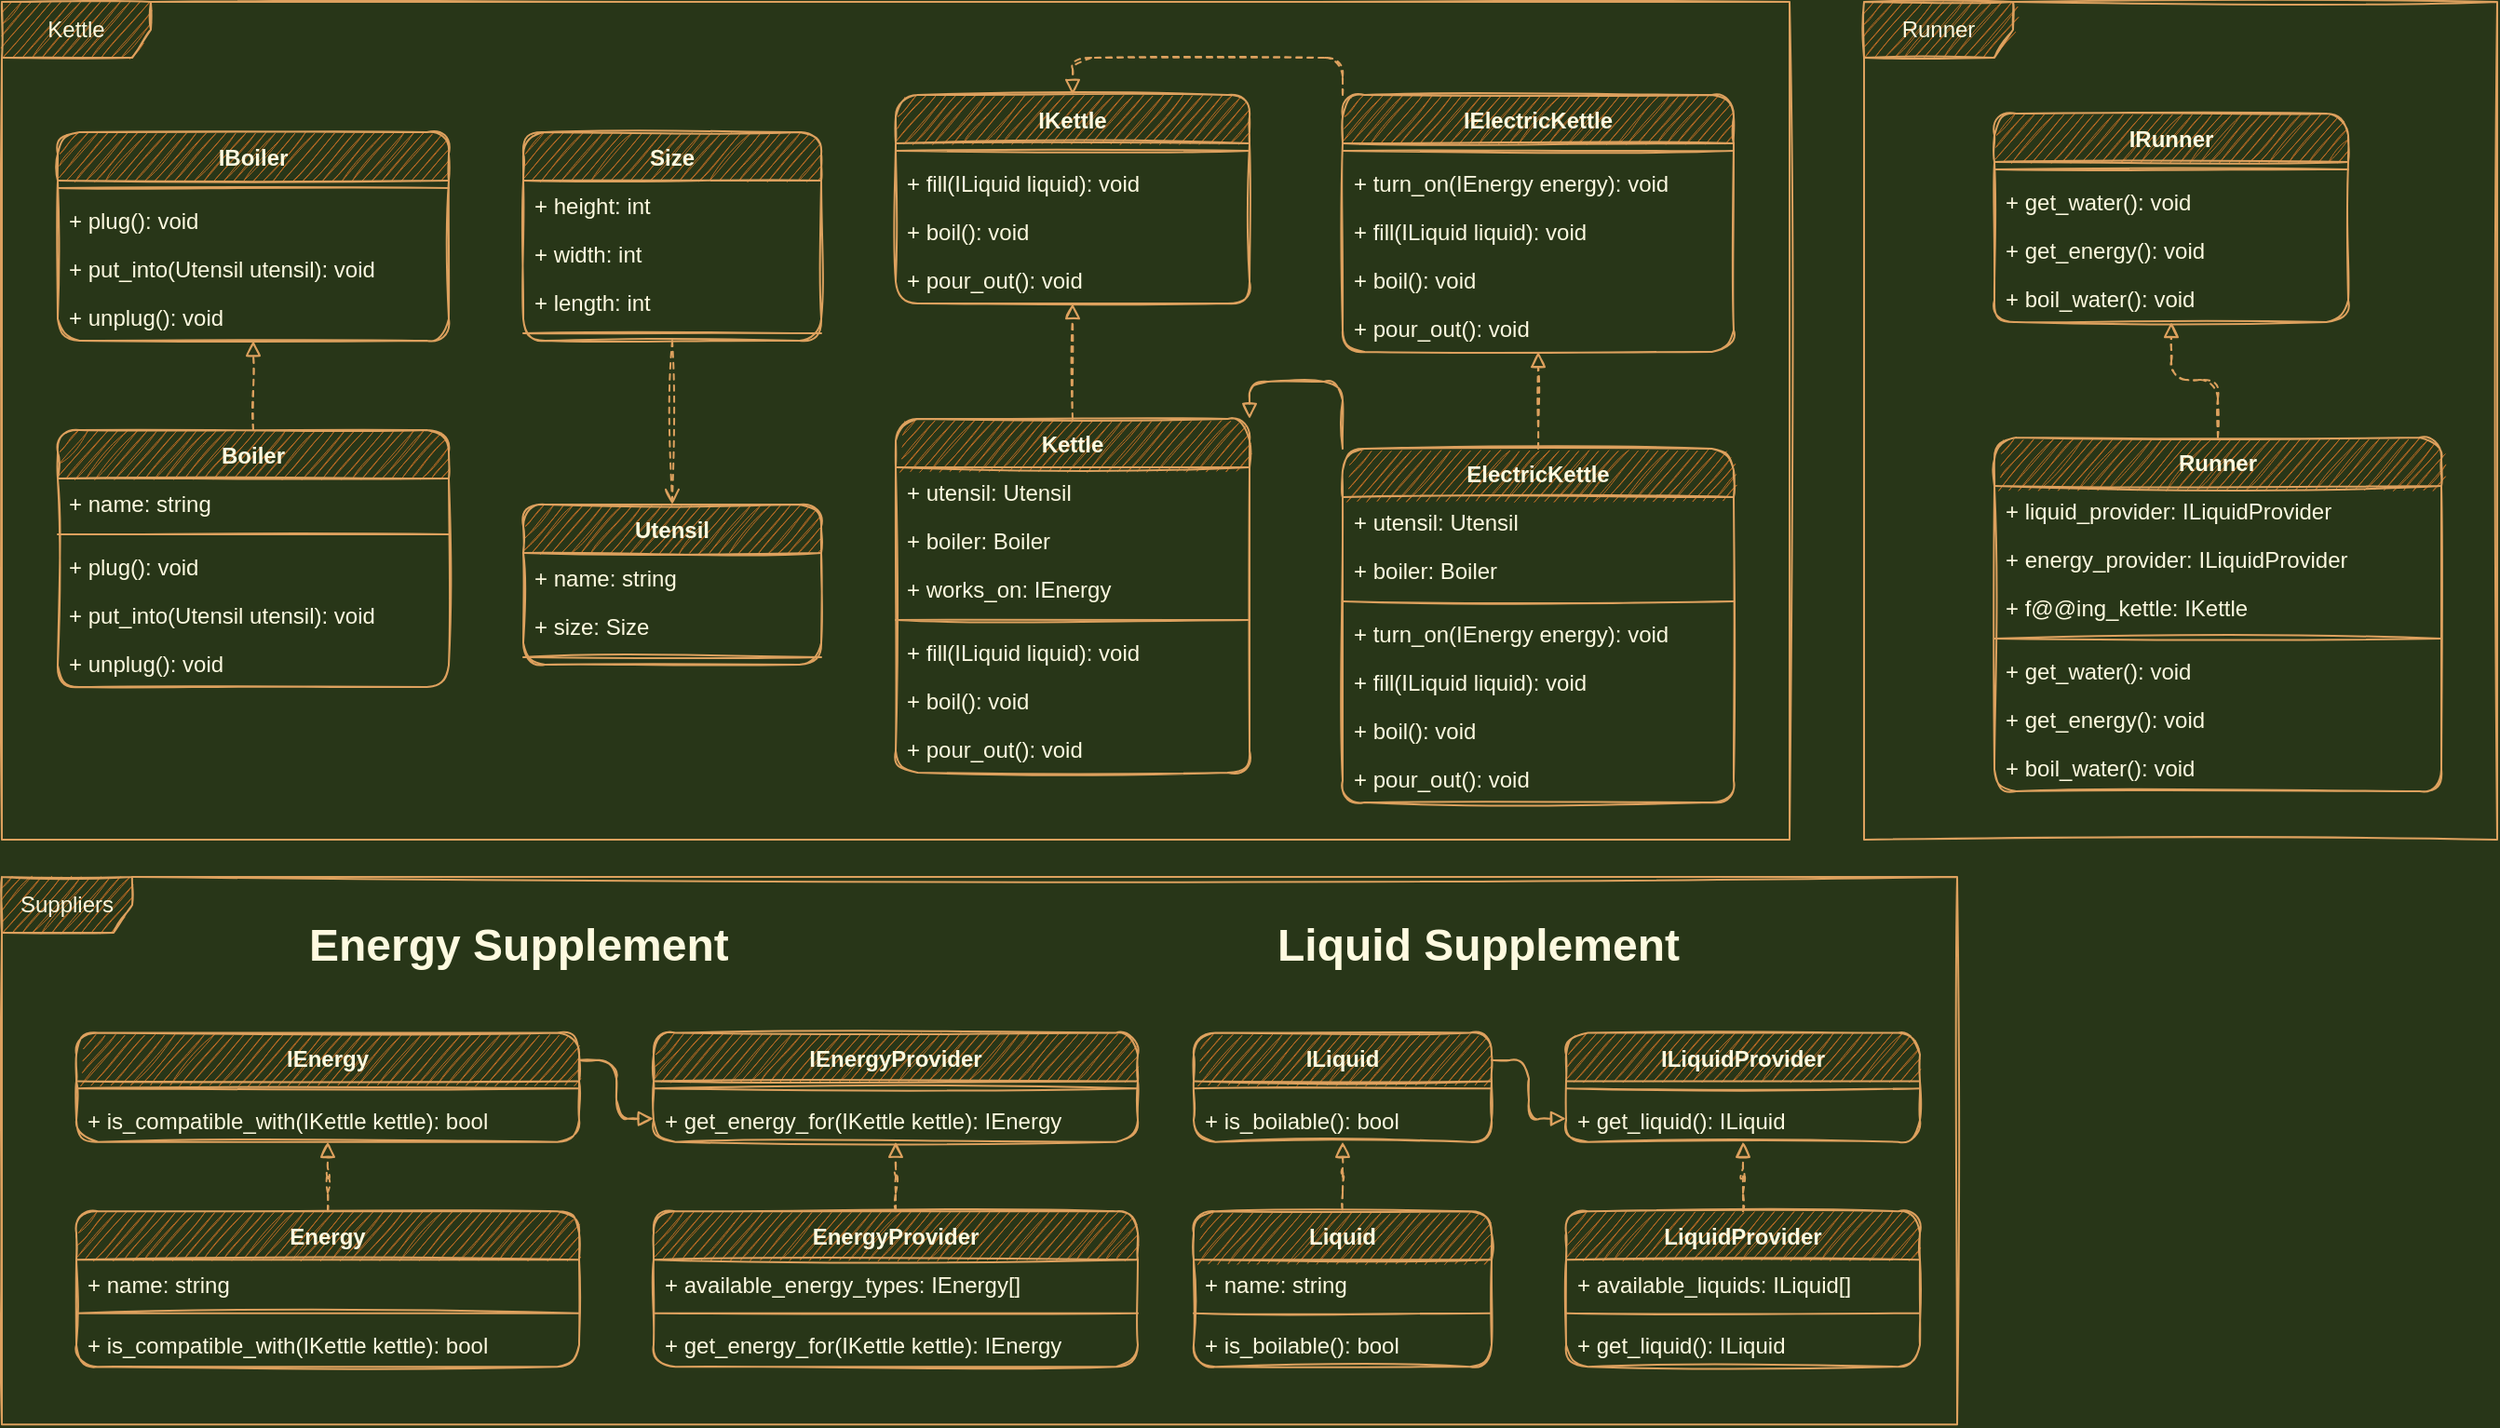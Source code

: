 <mxfile version="13.7.7" type="github">
  <diagram id="9NpFJGLWH6ZSChsD0-8V" name="Page-1">
    <mxGraphModel dx="1102" dy="609" grid="1" gridSize="10" guides="1" tooltips="1" connect="1" arrows="1" fold="1" page="0" pageScale="1" pageWidth="850" pageHeight="1100" background="#283618" math="0" shadow="0">
      <root>
        <mxCell id="0" />
        <mxCell id="1" parent="0" />
        <mxCell id="uak6YHH6Baw2Oy7Iajnl-18" value="Runner" style="shape=umlFrame;whiteSpace=wrap;html=1;strokeColor=#DDA15E;fillColor=#BC6C25;fontColor=#FEFAE0;width=80;height=30;sketch=1;rounded=1;" parent="1" vertex="1">
          <mxGeometry x="1350" y="200" width="340" height="450" as="geometry" />
        </mxCell>
        <mxCell id="uak6YHH6Baw2Oy7Iajnl-51" value="Runner" style="swimlane;fontStyle=1;align=center;verticalAlign=top;childLayout=stackLayout;horizontal=1;startSize=26;horizontalStack=0;resizeParent=1;resizeParentMax=0;resizeLast=0;collapsible=1;marginBottom=0;fillColor=#BC6C25;strokeColor=#DDA15E;fontColor=#FEFAE0;sketch=1;rounded=1;" parent="1" vertex="1">
          <mxGeometry x="1420" y="434" width="240" height="190" as="geometry" />
        </mxCell>
        <mxCell id="uak6YHH6Baw2Oy7Iajnl-52" value="+ liquid_provider: ILiquidProvider" style="text;strokeColor=none;fillColor=none;align=left;verticalAlign=top;spacingLeft=4;spacingRight=4;overflow=hidden;rotatable=0;points=[[0,0.5],[1,0.5]];portConstraint=eastwest;fontColor=#FEFAE0;sketch=1;rounded=1;" parent="uak6YHH6Baw2Oy7Iajnl-51" vertex="1">
          <mxGeometry y="26" width="240" height="26" as="geometry" />
        </mxCell>
        <mxCell id="uak6YHH6Baw2Oy7Iajnl-55" value="+ energy_provider: ILiquidProvider" style="text;strokeColor=none;fillColor=none;align=left;verticalAlign=top;spacingLeft=4;spacingRight=4;overflow=hidden;rotatable=0;points=[[0,0.5],[1,0.5]];portConstraint=eastwest;fontColor=#FEFAE0;sketch=1;rounded=1;" parent="uak6YHH6Baw2Oy7Iajnl-51" vertex="1">
          <mxGeometry y="52" width="240" height="26" as="geometry" />
        </mxCell>
        <mxCell id="uak6YHH6Baw2Oy7Iajnl-60" value="+ f@@ing_kettle: IKettle" style="text;strokeColor=none;fillColor=none;align=left;verticalAlign=top;spacingLeft=4;spacingRight=4;overflow=hidden;rotatable=0;points=[[0,0.5],[1,0.5]];portConstraint=eastwest;fontColor=#FEFAE0;sketch=1;rounded=1;" parent="uak6YHH6Baw2Oy7Iajnl-51" vertex="1">
          <mxGeometry y="78" width="240" height="26" as="geometry" />
        </mxCell>
        <mxCell id="uak6YHH6Baw2Oy7Iajnl-53" value="" style="line;strokeWidth=1;fillColor=none;align=left;verticalAlign=middle;spacingTop=-1;spacingLeft=3;spacingRight=3;rotatable=0;labelPosition=right;points=[];portConstraint=eastwest;strokeColor=#DDA15E;fontColor=#FEFAE0;labelBackgroundColor=#283618;sketch=1;rounded=1;" parent="uak6YHH6Baw2Oy7Iajnl-51" vertex="1">
          <mxGeometry y="104" width="240" height="8" as="geometry" />
        </mxCell>
        <mxCell id="uak6YHH6Baw2Oy7Iajnl-57" value="+ get_water(): void" style="text;strokeColor=none;fillColor=none;align=left;verticalAlign=top;spacingLeft=4;spacingRight=4;overflow=hidden;rotatable=0;points=[[0,0.5],[1,0.5]];portConstraint=eastwest;fontColor=#FEFAE0;sketch=1;rounded=1;" parent="uak6YHH6Baw2Oy7Iajnl-51" vertex="1">
          <mxGeometry y="112" width="240" height="26" as="geometry" />
        </mxCell>
        <mxCell id="uak6YHH6Baw2Oy7Iajnl-58" value="+ get_energy(): void" style="text;strokeColor=none;fillColor=none;align=left;verticalAlign=top;spacingLeft=4;spacingRight=4;overflow=hidden;rotatable=0;points=[[0,0.5],[1,0.5]];portConstraint=eastwest;fontColor=#FEFAE0;sketch=1;rounded=1;" parent="uak6YHH6Baw2Oy7Iajnl-51" vertex="1">
          <mxGeometry y="138" width="240" height="26" as="geometry" />
        </mxCell>
        <mxCell id="uak6YHH6Baw2Oy7Iajnl-59" value="+ boil_water(): void" style="text;strokeColor=none;fillColor=none;align=left;verticalAlign=top;spacingLeft=4;spacingRight=4;overflow=hidden;rotatable=0;points=[[0,0.5],[1,0.5]];portConstraint=eastwest;fontColor=#FEFAE0;sketch=1;rounded=1;" parent="uak6YHH6Baw2Oy7Iajnl-51" vertex="1">
          <mxGeometry y="164" width="240" height="26" as="geometry" />
        </mxCell>
        <mxCell id="uak6YHH6Baw2Oy7Iajnl-44" value="IRunner" style="swimlane;fontStyle=1;align=center;verticalAlign=top;childLayout=stackLayout;horizontal=1;startSize=26;horizontalStack=0;resizeParent=1;resizeParentMax=0;resizeLast=0;collapsible=1;marginBottom=0;fillColor=#BC6C25;strokeColor=#DDA15E;fontColor=#FEFAE0;sketch=1;rounded=1;" parent="1" vertex="1">
          <mxGeometry x="1420" y="260" width="190" height="112" as="geometry" />
        </mxCell>
        <mxCell id="uak6YHH6Baw2Oy7Iajnl-46" value="" style="line;strokeWidth=1;fillColor=none;align=left;verticalAlign=middle;spacingTop=-1;spacingLeft=3;spacingRight=3;rotatable=0;labelPosition=right;points=[];portConstraint=eastwest;strokeColor=#DDA15E;fontColor=#FEFAE0;labelBackgroundColor=#283618;sketch=1;rounded=1;" parent="uak6YHH6Baw2Oy7Iajnl-44" vertex="1">
          <mxGeometry y="26" width="190" height="8" as="geometry" />
        </mxCell>
        <mxCell id="uak6YHH6Baw2Oy7Iajnl-48" value="+ get_water(): void" style="text;strokeColor=none;fillColor=none;align=left;verticalAlign=top;spacingLeft=4;spacingRight=4;overflow=hidden;rotatable=0;points=[[0,0.5],[1,0.5]];portConstraint=eastwest;fontColor=#FEFAE0;sketch=1;rounded=1;" parent="uak6YHH6Baw2Oy7Iajnl-44" vertex="1">
          <mxGeometry y="34" width="190" height="26" as="geometry" />
        </mxCell>
        <mxCell id="uak6YHH6Baw2Oy7Iajnl-49" value="+ get_energy(): void" style="text;strokeColor=none;fillColor=none;align=left;verticalAlign=top;spacingLeft=4;spacingRight=4;overflow=hidden;rotatable=0;points=[[0,0.5],[1,0.5]];portConstraint=eastwest;fontColor=#FEFAE0;sketch=1;rounded=1;" parent="uak6YHH6Baw2Oy7Iajnl-44" vertex="1">
          <mxGeometry y="60" width="190" height="26" as="geometry" />
        </mxCell>
        <mxCell id="uak6YHH6Baw2Oy7Iajnl-50" value="+ boil_water(): void" style="text;strokeColor=none;fillColor=none;align=left;verticalAlign=top;spacingLeft=4;spacingRight=4;overflow=hidden;rotatable=0;points=[[0,0.5],[1,0.5]];portConstraint=eastwest;fontColor=#FEFAE0;sketch=1;rounded=1;" parent="uak6YHH6Baw2Oy7Iajnl-44" vertex="1">
          <mxGeometry y="86" width="190" height="26" as="geometry" />
        </mxCell>
        <mxCell id="uak6YHH6Baw2Oy7Iajnl-56" style="edgeStyle=orthogonalEdgeStyle;orthogonalLoop=1;jettySize=auto;html=1;entryX=0.5;entryY=1;entryDx=0;entryDy=0;strokeColor=#DDA15E;fillColor=#BC6C25;fontColor=#FEFAE0;dashed=1;endArrow=block;endFill=0;labelBackgroundColor=#283618;sketch=1;" parent="1" source="uak6YHH6Baw2Oy7Iajnl-51" target="uak6YHH6Baw2Oy7Iajnl-44" edge="1">
          <mxGeometry relative="1" as="geometry" />
        </mxCell>
        <mxCell id="uak6YHH6Baw2Oy7Iajnl-14" value="Kettle" style="shape=umlFrame;whiteSpace=wrap;html=1;strokeColor=#DDA15E;fillColor=#BC6C25;fontColor=#FEFAE0;width=80;height=30;sketch=1;rounded=1;" parent="1" vertex="1">
          <mxGeometry x="350" y="200" width="960" height="450" as="geometry" />
        </mxCell>
        <mxCell id="nO9a0tfCNYz1xlJ2xIru-18" value="Size" style="swimlane;fontStyle=1;align=center;verticalAlign=top;childLayout=stackLayout;horizontal=1;startSize=26;horizontalStack=0;resizeParent=1;resizeParentMax=0;resizeLast=0;collapsible=1;marginBottom=0;fillColor=#BC6C25;strokeColor=#DDA15E;fontColor=#FEFAE0;sketch=1;rounded=1;" parent="1" vertex="1">
          <mxGeometry x="630" y="270" width="160" height="112" as="geometry" />
        </mxCell>
        <mxCell id="nO9a0tfCNYz1xlJ2xIru-22" value="+ height: int" style="text;strokeColor=none;fillColor=none;align=left;verticalAlign=top;spacingLeft=4;spacingRight=4;overflow=hidden;rotatable=0;points=[[0,0.5],[1,0.5]];portConstraint=eastwest;fontColor=#FEFAE0;sketch=1;rounded=1;" parent="nO9a0tfCNYz1xlJ2xIru-18" vertex="1">
          <mxGeometry y="26" width="160" height="26" as="geometry" />
        </mxCell>
        <mxCell id="nO9a0tfCNYz1xlJ2xIru-23" value="+ width: int" style="text;strokeColor=none;fillColor=none;align=left;verticalAlign=top;spacingLeft=4;spacingRight=4;overflow=hidden;rotatable=0;points=[[0,0.5],[1,0.5]];portConstraint=eastwest;fontColor=#FEFAE0;sketch=1;rounded=1;" parent="nO9a0tfCNYz1xlJ2xIru-18" vertex="1">
          <mxGeometry y="52" width="160" height="26" as="geometry" />
        </mxCell>
        <mxCell id="nO9a0tfCNYz1xlJ2xIru-19" value="+ length: int" style="text;strokeColor=none;fillColor=none;align=left;verticalAlign=top;spacingLeft=4;spacingRight=4;overflow=hidden;rotatable=0;points=[[0,0.5],[1,0.5]];portConstraint=eastwest;fontColor=#FEFAE0;sketch=1;rounded=1;" parent="nO9a0tfCNYz1xlJ2xIru-18" vertex="1">
          <mxGeometry y="78" width="160" height="26" as="geometry" />
        </mxCell>
        <mxCell id="nO9a0tfCNYz1xlJ2xIru-20" value="" style="line;strokeWidth=1;fillColor=none;align=left;verticalAlign=middle;spacingTop=-1;spacingLeft=3;spacingRight=3;rotatable=0;labelPosition=right;points=[];portConstraint=eastwest;strokeColor=#DDA15E;fontColor=#FEFAE0;labelBackgroundColor=#283618;sketch=1;rounded=1;" parent="nO9a0tfCNYz1xlJ2xIru-18" vertex="1">
          <mxGeometry y="104" width="160" height="8" as="geometry" />
        </mxCell>
        <mxCell id="nO9a0tfCNYz1xlJ2xIru-1" value="IBoiler" style="swimlane;fontStyle=1;align=center;verticalAlign=top;childLayout=stackLayout;horizontal=1;startSize=26;horizontalStack=0;resizeParent=1;resizeParentMax=0;resizeLast=0;collapsible=1;marginBottom=0;fillColor=#BC6C25;strokeColor=#DDA15E;fontColor=#FEFAE0;sketch=1;rounded=1;" parent="1" vertex="1">
          <mxGeometry x="380" y="270" width="210.0" height="112" as="geometry" />
        </mxCell>
        <mxCell id="nO9a0tfCNYz1xlJ2xIru-3" value="" style="line;strokeWidth=1;fillColor=none;align=left;verticalAlign=middle;spacingTop=-1;spacingLeft=3;spacingRight=3;rotatable=0;labelPosition=right;points=[];portConstraint=eastwest;strokeColor=#DDA15E;fontColor=#FEFAE0;labelBackgroundColor=#283618;sketch=1;rounded=1;" parent="nO9a0tfCNYz1xlJ2xIru-1" vertex="1">
          <mxGeometry y="26" width="210.0" height="8" as="geometry" />
        </mxCell>
        <mxCell id="nO9a0tfCNYz1xlJ2xIru-44" value="+ plug(): void" style="text;strokeColor=none;fillColor=none;align=left;verticalAlign=top;spacingLeft=4;spacingRight=4;overflow=hidden;rotatable=0;points=[[0,0.5],[1,0.5]];portConstraint=eastwest;fontColor=#FEFAE0;sketch=1;rounded=1;" parent="nO9a0tfCNYz1xlJ2xIru-1" vertex="1">
          <mxGeometry y="34" width="210.0" height="26" as="geometry" />
        </mxCell>
        <mxCell id="nO9a0tfCNYz1xlJ2xIru-27" value="+ put_into(Utensil utensil): void" style="text;strokeColor=none;fillColor=none;align=left;verticalAlign=top;spacingLeft=4;spacingRight=4;overflow=hidden;rotatable=0;points=[[0,0.5],[1,0.5]];portConstraint=eastwest;fontColor=#FEFAE0;sketch=1;rounded=1;" parent="nO9a0tfCNYz1xlJ2xIru-1" vertex="1">
          <mxGeometry y="60" width="210.0" height="26" as="geometry" />
        </mxCell>
        <mxCell id="nO9a0tfCNYz1xlJ2xIru-4" value="+ unplug(): void" style="text;strokeColor=none;fillColor=none;align=left;verticalAlign=top;spacingLeft=4;spacingRight=4;overflow=hidden;rotatable=0;points=[[0,0.5],[1,0.5]];portConstraint=eastwest;fontColor=#FEFAE0;sketch=1;rounded=1;" parent="nO9a0tfCNYz1xlJ2xIru-1" vertex="1">
          <mxGeometry y="86" width="210.0" height="26" as="geometry" />
        </mxCell>
        <mxCell id="nO9a0tfCNYz1xlJ2xIru-6" value="Boiler" style="swimlane;fontStyle=1;align=center;verticalAlign=top;childLayout=stackLayout;horizontal=1;startSize=26;horizontalStack=0;resizeParent=1;resizeParentMax=0;resizeLast=0;collapsible=1;marginBottom=0;fillColor=#BC6C25;strokeColor=#DDA15E;fontColor=#FEFAE0;sketch=1;rounded=1;" parent="1" vertex="1">
          <mxGeometry x="380" y="430" width="210.0" height="138" as="geometry" />
        </mxCell>
        <mxCell id="nO9a0tfCNYz1xlJ2xIru-11" value="+ name: string" style="text;strokeColor=none;fillColor=none;align=left;verticalAlign=top;spacingLeft=4;spacingRight=4;overflow=hidden;rotatable=0;points=[[0,0.5],[1,0.5]];portConstraint=eastwest;fontColor=#FEFAE0;sketch=1;rounded=1;" parent="nO9a0tfCNYz1xlJ2xIru-6" vertex="1">
          <mxGeometry y="26" width="210.0" height="26" as="geometry" />
        </mxCell>
        <mxCell id="nO9a0tfCNYz1xlJ2xIru-8" value="" style="line;strokeWidth=1;fillColor=none;align=left;verticalAlign=middle;spacingTop=-1;spacingLeft=3;spacingRight=3;rotatable=0;labelPosition=right;points=[];portConstraint=eastwest;strokeColor=#DDA15E;fontColor=#FEFAE0;labelBackgroundColor=#283618;sketch=1;rounded=1;" parent="nO9a0tfCNYz1xlJ2xIru-6" vertex="1">
          <mxGeometry y="52" width="210.0" height="8" as="geometry" />
        </mxCell>
        <mxCell id="nO9a0tfCNYz1xlJ2xIru-31" value="+ plug(): void" style="text;strokeColor=none;fillColor=none;align=left;verticalAlign=top;spacingLeft=4;spacingRight=4;overflow=hidden;rotatable=0;points=[[0,0.5],[1,0.5]];portConstraint=eastwest;fontColor=#FEFAE0;sketch=1;rounded=1;" parent="nO9a0tfCNYz1xlJ2xIru-6" vertex="1">
          <mxGeometry y="60" width="210.0" height="26" as="geometry" />
        </mxCell>
        <mxCell id="nO9a0tfCNYz1xlJ2xIru-45" value="+ put_into(Utensil utensil): void" style="text;strokeColor=none;fillColor=none;align=left;verticalAlign=top;spacingLeft=4;spacingRight=4;overflow=hidden;rotatable=0;points=[[0,0.5],[1,0.5]];portConstraint=eastwest;fontColor=#FEFAE0;sketch=1;rounded=1;" parent="nO9a0tfCNYz1xlJ2xIru-6" vertex="1">
          <mxGeometry y="86" width="210.0" height="26" as="geometry" />
        </mxCell>
        <mxCell id="nO9a0tfCNYz1xlJ2xIru-30" value="+ unplug(): void" style="text;strokeColor=none;fillColor=none;align=left;verticalAlign=top;spacingLeft=4;spacingRight=4;overflow=hidden;rotatable=0;points=[[0,0.5],[1,0.5]];portConstraint=eastwest;fontColor=#FEFAE0;sketch=1;rounded=1;" parent="nO9a0tfCNYz1xlJ2xIru-6" vertex="1">
          <mxGeometry y="112" width="210.0" height="26" as="geometry" />
        </mxCell>
        <mxCell id="nO9a0tfCNYz1xlJ2xIru-10" style="edgeStyle=orthogonalEdgeStyle;orthogonalLoop=1;jettySize=auto;html=1;entryX=0.5;entryY=1;entryDx=0;entryDy=0;entryPerimeter=0;dashed=1;endArrow=block;endFill=0;strokeColor=#DDA15E;fontColor=#FEFAE0;labelBackgroundColor=#283618;sketch=1;" parent="1" source="nO9a0tfCNYz1xlJ2xIru-6" target="nO9a0tfCNYz1xlJ2xIru-4" edge="1">
          <mxGeometry relative="1" as="geometry" />
        </mxCell>
        <mxCell id="nO9a0tfCNYz1xlJ2xIru-33" value="IKettle" style="swimlane;fontStyle=1;align=center;verticalAlign=top;childLayout=stackLayout;horizontal=1;startSize=26;horizontalStack=0;resizeParent=1;resizeParentMax=0;resizeLast=0;collapsible=1;marginBottom=0;fillColor=#BC6C25;strokeColor=#DDA15E;fontColor=#FEFAE0;sketch=1;rounded=1;" parent="1" vertex="1">
          <mxGeometry x="830" y="250" width="190" height="112" as="geometry" />
        </mxCell>
        <mxCell id="nO9a0tfCNYz1xlJ2xIru-35" value="" style="line;strokeWidth=1;fillColor=none;align=left;verticalAlign=middle;spacingTop=-1;spacingLeft=3;spacingRight=3;rotatable=0;labelPosition=right;points=[];portConstraint=eastwest;strokeColor=#DDA15E;fontColor=#FEFAE0;labelBackgroundColor=#283618;sketch=1;rounded=1;" parent="nO9a0tfCNYz1xlJ2xIru-33" vertex="1">
          <mxGeometry y="26" width="190" height="8" as="geometry" />
        </mxCell>
        <mxCell id="nO9a0tfCNYz1xlJ2xIru-37" value="+ fill(ILiquid liquid): void" style="text;strokeColor=none;fillColor=none;align=left;verticalAlign=top;spacingLeft=4;spacingRight=4;overflow=hidden;rotatable=0;points=[[0,0.5],[1,0.5]];portConstraint=eastwest;fontColor=#FEFAE0;sketch=1;rounded=1;" parent="nO9a0tfCNYz1xlJ2xIru-33" vertex="1">
          <mxGeometry y="34" width="190" height="26" as="geometry" />
        </mxCell>
        <mxCell id="nO9a0tfCNYz1xlJ2xIru-36" value="+ boil(): void" style="text;strokeColor=none;fillColor=none;align=left;verticalAlign=top;spacingLeft=4;spacingRight=4;overflow=hidden;rotatable=0;points=[[0,0.5],[1,0.5]];portConstraint=eastwest;fontColor=#FEFAE0;sketch=1;rounded=1;" parent="nO9a0tfCNYz1xlJ2xIru-33" vertex="1">
          <mxGeometry y="60" width="190" height="26" as="geometry" />
        </mxCell>
        <mxCell id="nO9a0tfCNYz1xlJ2xIru-59" value="+ pour_out(): void" style="text;strokeColor=none;fillColor=none;align=left;verticalAlign=top;spacingLeft=4;spacingRight=4;overflow=hidden;rotatable=0;points=[[0,0.5],[1,0.5]];portConstraint=eastwest;fontColor=#FEFAE0;sketch=1;rounded=1;" parent="nO9a0tfCNYz1xlJ2xIru-33" vertex="1">
          <mxGeometry y="86" width="190" height="26" as="geometry" />
        </mxCell>
        <mxCell id="nO9a0tfCNYz1xlJ2xIru-38" value="IElectricKettle" style="swimlane;fontStyle=1;align=center;verticalAlign=top;childLayout=stackLayout;horizontal=1;startSize=26;horizontalStack=0;resizeParent=1;resizeParentMax=0;resizeLast=0;collapsible=1;marginBottom=0;fillColor=#BC6C25;strokeColor=#DDA15E;fontColor=#FEFAE0;sketch=1;rounded=1;" parent="1" vertex="1">
          <mxGeometry x="1070" y="250" width="210" height="138" as="geometry" />
        </mxCell>
        <mxCell id="nO9a0tfCNYz1xlJ2xIru-39" value="" style="line;strokeWidth=1;fillColor=none;align=left;verticalAlign=middle;spacingTop=-1;spacingLeft=3;spacingRight=3;rotatable=0;labelPosition=right;points=[];portConstraint=eastwest;strokeColor=#DDA15E;fontColor=#FEFAE0;labelBackgroundColor=#283618;sketch=1;rounded=1;" parent="nO9a0tfCNYz1xlJ2xIru-38" vertex="1">
          <mxGeometry y="26" width="210" height="8" as="geometry" />
        </mxCell>
        <mxCell id="nO9a0tfCNYz1xlJ2xIru-40" value="+ turn_on(IEnergy energy): void" style="text;strokeColor=none;fillColor=none;align=left;verticalAlign=top;spacingLeft=4;spacingRight=4;overflow=hidden;rotatable=0;points=[[0,0.5],[1,0.5]];portConstraint=eastwest;fontColor=#FEFAE0;sketch=1;rounded=1;" parent="nO9a0tfCNYz1xlJ2xIru-38" vertex="1">
          <mxGeometry y="34" width="210" height="26" as="geometry" />
        </mxCell>
        <mxCell id="nO9a0tfCNYz1xlJ2xIru-43" value="+ fill(ILiquid liquid): void" style="text;strokeColor=none;fillColor=none;align=left;verticalAlign=top;spacingLeft=4;spacingRight=4;overflow=hidden;rotatable=0;points=[[0,0.5],[1,0.5]];portConstraint=eastwest;fontColor=#FEFAE0;sketch=1;rounded=1;" parent="nO9a0tfCNYz1xlJ2xIru-38" vertex="1">
          <mxGeometry y="60" width="210" height="26" as="geometry" />
        </mxCell>
        <mxCell id="nO9a0tfCNYz1xlJ2xIru-41" value="+ boil(): void" style="text;strokeColor=none;fillColor=none;align=left;verticalAlign=top;spacingLeft=4;spacingRight=4;overflow=hidden;rotatable=0;points=[[0,0.5],[1,0.5]];portConstraint=eastwest;fontColor=#FEFAE0;sketch=1;rounded=1;" parent="nO9a0tfCNYz1xlJ2xIru-38" vertex="1">
          <mxGeometry y="86" width="210" height="26" as="geometry" />
        </mxCell>
        <mxCell id="nO9a0tfCNYz1xlJ2xIru-42" value="+ pour_out(): void" style="text;strokeColor=none;fillColor=none;align=left;verticalAlign=top;spacingLeft=4;spacingRight=4;overflow=hidden;rotatable=0;points=[[0,0.5],[1,0.5]];portConstraint=eastwest;fontColor=#FEFAE0;sketch=1;rounded=1;" parent="nO9a0tfCNYz1xlJ2xIru-38" vertex="1">
          <mxGeometry y="112" width="210" height="26" as="geometry" />
        </mxCell>
        <mxCell id="nO9a0tfCNYz1xlJ2xIru-78" style="edgeStyle=orthogonalEdgeStyle;orthogonalLoop=1;jettySize=auto;html=1;exitX=0;exitY=0;exitDx=0;exitDy=0;entryX=0.5;entryY=0;entryDx=0;entryDy=0;strokeColor=#DDA15E;fillColor=#BC6C25;fontColor=#FEFAE0;endArrow=block;endFill=0;dashed=1;labelBackgroundColor=#283618;sketch=1;" parent="1" source="nO9a0tfCNYz1xlJ2xIru-38" target="nO9a0tfCNYz1xlJ2xIru-33" edge="1">
          <mxGeometry relative="1" as="geometry" />
        </mxCell>
        <mxCell id="nO9a0tfCNYz1xlJ2xIru-63" value="ElectricKettle" style="swimlane;fontStyle=1;align=center;verticalAlign=top;childLayout=stackLayout;horizontal=1;startSize=26;horizontalStack=0;resizeParent=1;resizeParentMax=0;resizeLast=0;collapsible=1;marginBottom=0;fillColor=#BC6C25;strokeColor=#DDA15E;fontColor=#FEFAE0;sketch=1;rounded=1;" parent="1" vertex="1">
          <mxGeometry x="1070" y="440" width="210" height="190" as="geometry" />
        </mxCell>
        <mxCell id="nO9a0tfCNYz1xlJ2xIru-69" value="+ utensil: Utensil" style="text;strokeColor=none;fillColor=none;align=left;verticalAlign=top;spacingLeft=4;spacingRight=4;overflow=hidden;rotatable=0;points=[[0,0.5],[1,0.5]];portConstraint=eastwest;fontColor=#FEFAE0;sketch=1;rounded=1;" parent="nO9a0tfCNYz1xlJ2xIru-63" vertex="1">
          <mxGeometry y="26" width="210" height="26" as="geometry" />
        </mxCell>
        <mxCell id="nO9a0tfCNYz1xlJ2xIru-70" value="+ boiler: Boiler" style="text;strokeColor=none;fillColor=none;align=left;verticalAlign=top;spacingLeft=4;spacingRight=4;overflow=hidden;rotatable=0;points=[[0,0.5],[1,0.5]];portConstraint=eastwest;fontColor=#FEFAE0;sketch=1;rounded=1;" parent="nO9a0tfCNYz1xlJ2xIru-63" vertex="1">
          <mxGeometry y="52" width="210" height="26" as="geometry" />
        </mxCell>
        <mxCell id="nO9a0tfCNYz1xlJ2xIru-64" value="" style="line;strokeWidth=1;fillColor=none;align=left;verticalAlign=middle;spacingTop=-1;spacingLeft=3;spacingRight=3;rotatable=0;labelPosition=right;points=[];portConstraint=eastwest;strokeColor=#DDA15E;fontColor=#FEFAE0;labelBackgroundColor=#283618;sketch=1;rounded=1;" parent="nO9a0tfCNYz1xlJ2xIru-63" vertex="1">
          <mxGeometry y="78" width="210" height="8" as="geometry" />
        </mxCell>
        <mxCell id="nO9a0tfCNYz1xlJ2xIru-65" value="+ turn_on(IEnergy energy): void" style="text;strokeColor=none;fillColor=none;align=left;verticalAlign=top;spacingLeft=4;spacingRight=4;overflow=hidden;rotatable=0;points=[[0,0.5],[1,0.5]];portConstraint=eastwest;fontColor=#FEFAE0;sketch=1;rounded=1;" parent="nO9a0tfCNYz1xlJ2xIru-63" vertex="1">
          <mxGeometry y="86" width="210" height="26" as="geometry" />
        </mxCell>
        <mxCell id="nO9a0tfCNYz1xlJ2xIru-68" value="+ fill(ILiquid liquid): void" style="text;strokeColor=none;fillColor=none;align=left;verticalAlign=top;spacingLeft=4;spacingRight=4;overflow=hidden;rotatable=0;points=[[0,0.5],[1,0.5]];portConstraint=eastwest;fontColor=#FEFAE0;sketch=1;rounded=1;" parent="nO9a0tfCNYz1xlJ2xIru-63" vertex="1">
          <mxGeometry y="112" width="210" height="26" as="geometry" />
        </mxCell>
        <mxCell id="nO9a0tfCNYz1xlJ2xIru-66" value="+ boil(): void" style="text;strokeColor=none;fillColor=none;align=left;verticalAlign=top;spacingLeft=4;spacingRight=4;overflow=hidden;rotatable=0;points=[[0,0.5],[1,0.5]];portConstraint=eastwest;fontColor=#FEFAE0;sketch=1;rounded=1;" parent="nO9a0tfCNYz1xlJ2xIru-63" vertex="1">
          <mxGeometry y="138" width="210" height="26" as="geometry" />
        </mxCell>
        <mxCell id="nO9a0tfCNYz1xlJ2xIru-67" value="+ pour_out(): void" style="text;strokeColor=none;fillColor=none;align=left;verticalAlign=top;spacingLeft=4;spacingRight=4;overflow=hidden;rotatable=0;points=[[0,0.5],[1,0.5]];portConstraint=eastwest;fontColor=#FEFAE0;sketch=1;rounded=1;" parent="nO9a0tfCNYz1xlJ2xIru-63" vertex="1">
          <mxGeometry y="164" width="210" height="26" as="geometry" />
        </mxCell>
        <mxCell id="nO9a0tfCNYz1xlJ2xIru-79" style="edgeStyle=orthogonalEdgeStyle;orthogonalLoop=1;jettySize=auto;html=1;entryX=0.5;entryY=1;entryDx=0;entryDy=0;dashed=1;endArrow=block;endFill=0;strokeColor=#DDA15E;fillColor=#BC6C25;fontColor=#FEFAE0;labelBackgroundColor=#283618;sketch=1;" parent="1" source="nO9a0tfCNYz1xlJ2xIru-63" target="nO9a0tfCNYz1xlJ2xIru-38" edge="1">
          <mxGeometry relative="1" as="geometry" />
        </mxCell>
        <mxCell id="nO9a0tfCNYz1xlJ2xIru-50" value="Kettle" style="swimlane;fontStyle=1;align=center;verticalAlign=top;childLayout=stackLayout;horizontal=1;startSize=26;horizontalStack=0;resizeParent=1;resizeParentMax=0;resizeLast=0;collapsible=1;marginBottom=0;fillColor=#BC6C25;strokeColor=#DDA15E;fontColor=#FEFAE0;sketch=1;rounded=1;" parent="1" vertex="1">
          <mxGeometry x="830" y="424" width="190" height="190" as="geometry" />
        </mxCell>
        <mxCell id="nO9a0tfCNYz1xlJ2xIru-62" value="+ utensil: Utensil" style="text;strokeColor=none;fillColor=none;align=left;verticalAlign=top;spacingLeft=4;spacingRight=4;overflow=hidden;rotatable=0;points=[[0,0.5],[1,0.5]];portConstraint=eastwest;fontColor=#FEFAE0;sketch=1;rounded=1;" parent="nO9a0tfCNYz1xlJ2xIru-50" vertex="1">
          <mxGeometry y="26" width="190" height="26" as="geometry" />
        </mxCell>
        <mxCell id="nO9a0tfCNYz1xlJ2xIru-61" value="+ boiler: Boiler" style="text;strokeColor=none;fillColor=none;align=left;verticalAlign=top;spacingLeft=4;spacingRight=4;overflow=hidden;rotatable=0;points=[[0,0.5],[1,0.5]];portConstraint=eastwest;fontColor=#FEFAE0;sketch=1;rounded=1;" parent="nO9a0tfCNYz1xlJ2xIru-50" vertex="1">
          <mxGeometry y="52" width="190" height="26" as="geometry" />
        </mxCell>
        <mxCell id="nO9a0tfCNYz1xlJ2xIru-51" value="+ works_on: IEnergy" style="text;strokeColor=none;fillColor=none;align=left;verticalAlign=top;spacingLeft=4;spacingRight=4;overflow=hidden;rotatable=0;points=[[0,0.5],[1,0.5]];portConstraint=eastwest;fontColor=#FEFAE0;sketch=1;rounded=1;" parent="nO9a0tfCNYz1xlJ2xIru-50" vertex="1">
          <mxGeometry y="78" width="190" height="26" as="geometry" />
        </mxCell>
        <mxCell id="nO9a0tfCNYz1xlJ2xIru-52" value="" style="line;strokeWidth=1;fillColor=none;align=left;verticalAlign=middle;spacingTop=-1;spacingLeft=3;spacingRight=3;rotatable=0;labelPosition=right;points=[];portConstraint=eastwest;strokeColor=#DDA15E;fontColor=#FEFAE0;labelBackgroundColor=#283618;sketch=1;rounded=1;" parent="nO9a0tfCNYz1xlJ2xIru-50" vertex="1">
          <mxGeometry y="104" width="190" height="8" as="geometry" />
        </mxCell>
        <mxCell id="nO9a0tfCNYz1xlJ2xIru-54" value="+ fill(ILiquid liquid): void" style="text;strokeColor=none;fillColor=none;align=left;verticalAlign=top;spacingLeft=4;spacingRight=4;overflow=hidden;rotatable=0;points=[[0,0.5],[1,0.5]];portConstraint=eastwest;fontColor=#FEFAE0;sketch=1;rounded=1;" parent="nO9a0tfCNYz1xlJ2xIru-50" vertex="1">
          <mxGeometry y="112" width="190" height="26" as="geometry" />
        </mxCell>
        <mxCell id="nO9a0tfCNYz1xlJ2xIru-60" value="+ boil(): void" style="text;strokeColor=none;fillColor=none;align=left;verticalAlign=top;spacingLeft=4;spacingRight=4;overflow=hidden;rotatable=0;points=[[0,0.5],[1,0.5]];portConstraint=eastwest;fontColor=#FEFAE0;sketch=1;rounded=1;" parent="nO9a0tfCNYz1xlJ2xIru-50" vertex="1">
          <mxGeometry y="138" width="190" height="26" as="geometry" />
        </mxCell>
        <mxCell id="nO9a0tfCNYz1xlJ2xIru-55" value="+ pour_out(): void" style="text;strokeColor=none;fillColor=none;align=left;verticalAlign=top;spacingLeft=4;spacingRight=4;overflow=hidden;rotatable=0;points=[[0,0.5],[1,0.5]];portConstraint=eastwest;fontColor=#FEFAE0;sketch=1;rounded=1;" parent="nO9a0tfCNYz1xlJ2xIru-50" vertex="1">
          <mxGeometry y="164" width="190" height="26" as="geometry" />
        </mxCell>
        <mxCell id="nO9a0tfCNYz1xlJ2xIru-58" style="edgeStyle=orthogonalEdgeStyle;orthogonalLoop=1;jettySize=auto;html=1;entryX=0.5;entryY=1;entryDx=0;entryDy=0;endArrow=block;endFill=0;dashed=1;strokeColor=#DDA15E;fontColor=#FEFAE0;labelBackgroundColor=#283618;sketch=1;" parent="1" source="nO9a0tfCNYz1xlJ2xIru-50" target="nO9a0tfCNYz1xlJ2xIru-33" edge="1">
          <mxGeometry relative="1" as="geometry" />
        </mxCell>
        <mxCell id="nO9a0tfCNYz1xlJ2xIru-73" style="edgeStyle=orthogonalEdgeStyle;orthogonalLoop=1;jettySize=auto;html=1;exitX=0;exitY=0;exitDx=0;exitDy=0;entryX=1;entryY=0;entryDx=0;entryDy=0;endArrow=block;endFill=0;strokeColor=#DDA15E;fontColor=#FEFAE0;labelBackgroundColor=#283618;sketch=1;" parent="1" source="nO9a0tfCNYz1xlJ2xIru-63" target="nO9a0tfCNYz1xlJ2xIru-50" edge="1">
          <mxGeometry relative="1" as="geometry" />
        </mxCell>
        <mxCell id="nO9a0tfCNYz1xlJ2xIru-14" value="Utensil" style="swimlane;fontStyle=1;align=center;verticalAlign=top;childLayout=stackLayout;horizontal=1;startSize=26;horizontalStack=0;resizeParent=1;resizeParentMax=0;resizeLast=0;collapsible=1;marginBottom=0;fillColor=#BC6C25;strokeColor=#DDA15E;fontColor=#FEFAE0;sketch=1;rounded=1;" parent="1" vertex="1">
          <mxGeometry x="630" y="470" width="160" height="86" as="geometry" />
        </mxCell>
        <mxCell id="nO9a0tfCNYz1xlJ2xIru-15" value="+ name: string" style="text;strokeColor=none;fillColor=none;align=left;verticalAlign=top;spacingLeft=4;spacingRight=4;overflow=hidden;rotatable=0;points=[[0,0.5],[1,0.5]];portConstraint=eastwest;fontColor=#FEFAE0;sketch=1;rounded=1;" parent="nO9a0tfCNYz1xlJ2xIru-14" vertex="1">
          <mxGeometry y="26" width="160" height="26" as="geometry" />
        </mxCell>
        <mxCell id="nO9a0tfCNYz1xlJ2xIru-26" value="+ size: Size" style="text;strokeColor=none;fillColor=none;align=left;verticalAlign=top;spacingLeft=4;spacingRight=4;overflow=hidden;rotatable=0;points=[[0,0.5],[1,0.5]];portConstraint=eastwest;fontColor=#FEFAE0;sketch=1;rounded=1;" parent="nO9a0tfCNYz1xlJ2xIru-14" vertex="1">
          <mxGeometry y="52" width="160" height="26" as="geometry" />
        </mxCell>
        <mxCell id="nO9a0tfCNYz1xlJ2xIru-16" value="" style="line;strokeWidth=1;fillColor=none;align=left;verticalAlign=middle;spacingTop=-1;spacingLeft=3;spacingRight=3;rotatable=0;labelPosition=right;points=[];portConstraint=eastwest;strokeColor=#DDA15E;fontColor=#FEFAE0;labelBackgroundColor=#283618;sketch=1;rounded=1;" parent="nO9a0tfCNYz1xlJ2xIru-14" vertex="1">
          <mxGeometry y="78" width="160" height="8" as="geometry" />
        </mxCell>
        <mxCell id="uak6YHH6Baw2Oy7Iajnl-8" style="edgeStyle=orthogonalEdgeStyle;orthogonalLoop=1;jettySize=auto;html=1;exitX=0.5;exitY=1;exitDx=0;exitDy=0;entryX=0.5;entryY=0;entryDx=0;entryDy=0;strokeColor=#DDA15E;fillColor=#BC6C25;fontColor=#FEFAE0;dashed=1;endArrow=open;endFill=0;labelBackgroundColor=#283618;sketch=1;" parent="1" source="nO9a0tfCNYz1xlJ2xIru-18" target="nO9a0tfCNYz1xlJ2xIru-14" edge="1">
          <mxGeometry relative="1" as="geometry" />
        </mxCell>
        <mxCell id="uak6YHH6Baw2Oy7Iajnl-12" value="Suppliers" style="shape=umlFrame;whiteSpace=wrap;html=1;strokeColor=#DDA15E;fillColor=#BC6C25;fontColor=#FEFAE0;width=70;height=30;sketch=1;rounded=1;" parent="1" vertex="1">
          <mxGeometry x="350" y="670" width="1050" height="294.17" as="geometry" />
        </mxCell>
        <mxCell id="hHnyY89mBTedC-fLoXgH-87" value="&lt;h1&gt;Energy Supplement&lt;br&gt;&lt;/h1&gt;" style="text;html=1;strokeColor=none;fillColor=none;spacing=5;spacingTop=-20;whiteSpace=wrap;overflow=hidden;fontColor=#FEFAE0;sketch=1;rounded=1;" parent="1" vertex="1">
          <mxGeometry x="510" y="686.667" width="310" height="47.917" as="geometry" />
        </mxCell>
        <mxCell id="hHnyY89mBTedC-fLoXgH-68" value="&lt;h1&gt;Liquid Supplement&lt;br&gt;&lt;/h1&gt;" style="text;html=1;strokeColor=none;fillColor=none;spacing=5;spacingTop=-20;whiteSpace=wrap;overflow=hidden;fontColor=#FEFAE0;sketch=1;rounded=1;" parent="1" vertex="1">
          <mxGeometry x="1030" y="686.667" width="310" height="38.333" as="geometry" />
        </mxCell>
        <mxCell id="hHnyY89mBTedC-fLoXgH-69" value="IEnergy" style="swimlane;fontStyle=1;align=center;verticalAlign=top;childLayout=stackLayout;horizontal=1;startSize=26;horizontalStack=0;resizeParent=1;resizeParentMax=0;resizeLast=0;collapsible=1;marginBottom=0;fillColor=#BC6C25;strokeColor=#DDA15E;fontColor=#FEFAE0;sketch=1;rounded=1;" parent="1" vertex="1">
          <mxGeometry x="390" y="753.75" width="270" height="58.583" as="geometry" />
        </mxCell>
        <mxCell id="hHnyY89mBTedC-fLoXgH-70" value="" style="line;strokeWidth=1;fillColor=none;align=left;verticalAlign=middle;spacingTop=-1;spacingLeft=3;spacingRight=3;rotatable=0;labelPosition=right;points=[];portConstraint=eastwest;strokeColor=#DDA15E;fontColor=#FEFAE0;labelBackgroundColor=#283618;sketch=1;rounded=1;" parent="hHnyY89mBTedC-fLoXgH-69" vertex="1">
          <mxGeometry y="26" width="270" height="7.667" as="geometry" />
        </mxCell>
        <mxCell id="hHnyY89mBTedC-fLoXgH-71" value="+ is_compatible_with(IKettle kettle): bool" style="text;strokeColor=none;fillColor=none;align=left;verticalAlign=top;spacingLeft=4;spacingRight=4;overflow=hidden;rotatable=0;points=[[0,0.5],[1,0.5]];portConstraint=eastwest;fontColor=#FEFAE0;sketch=1;rounded=1;" parent="hHnyY89mBTedC-fLoXgH-69" vertex="1">
          <mxGeometry y="33.667" width="270" height="24.917" as="geometry" />
        </mxCell>
        <mxCell id="hHnyY89mBTedC-fLoXgH-73" value="IEnergyProvider" style="swimlane;fontStyle=1;align=center;verticalAlign=top;childLayout=stackLayout;horizontal=1;startSize=26;horizontalStack=0;resizeParent=1;resizeParentMax=0;resizeLast=0;collapsible=1;marginBottom=0;fillColor=#BC6C25;strokeColor=#DDA15E;fontColor=#FEFAE0;sketch=1;rounded=1;" parent="1" vertex="1">
          <mxGeometry x="700" y="753.75" width="260" height="58.583" as="geometry" />
        </mxCell>
        <mxCell id="hHnyY89mBTedC-fLoXgH-74" value="" style="line;strokeWidth=1;fillColor=none;align=left;verticalAlign=middle;spacingTop=-1;spacingLeft=3;spacingRight=3;rotatable=0;labelPosition=right;points=[];portConstraint=eastwest;strokeColor=#DDA15E;fontColor=#FEFAE0;labelBackgroundColor=#283618;sketch=1;rounded=1;" parent="hHnyY89mBTedC-fLoXgH-73" vertex="1">
          <mxGeometry y="26" width="260" height="7.667" as="geometry" />
        </mxCell>
        <mxCell id="hHnyY89mBTedC-fLoXgH-75" value="+ get_energy_for(IKettle kettle): IEnergy" style="text;strokeColor=none;fillColor=none;align=left;verticalAlign=top;spacingLeft=4;spacingRight=4;overflow=hidden;rotatable=0;points=[[0,0.5],[1,0.5]];portConstraint=eastwest;fontColor=#FEFAE0;sketch=1;rounded=1;" parent="hHnyY89mBTedC-fLoXgH-73" vertex="1">
          <mxGeometry y="33.667" width="260" height="24.917" as="geometry" />
        </mxCell>
        <mxCell id="hHnyY89mBTedC-fLoXgH-72" style="edgeStyle=orthogonalEdgeStyle;orthogonalLoop=1;jettySize=auto;html=1;entryX=1;entryY=0.25;entryDx=0;entryDy=0;startArrow=block;startFill=0;endArrow=none;endFill=0;strokeColor=#DDA15E;fontColor=#FEFAE0;labelBackgroundColor=#283618;sketch=1;" parent="1" source="hHnyY89mBTedC-fLoXgH-75" target="hHnyY89mBTedC-fLoXgH-69" edge="1">
          <mxGeometry relative="1" as="geometry" />
        </mxCell>
        <mxCell id="hHnyY89mBTedC-fLoXgH-77" value="Energy" style="swimlane;fontStyle=1;align=center;verticalAlign=top;childLayout=stackLayout;horizontal=1;startSize=26;horizontalStack=0;resizeParent=1;resizeParentMax=0;resizeLast=0;collapsible=1;marginBottom=0;fillColor=#BC6C25;strokeColor=#DDA15E;fontColor=#FEFAE0;sketch=1;rounded=1;" parent="1" vertex="1">
          <mxGeometry x="390" y="849.583" width="270" height="83.5" as="geometry" />
        </mxCell>
        <mxCell id="hHnyY89mBTedC-fLoXgH-78" value="+ name: string" style="text;strokeColor=none;fillColor=none;align=left;verticalAlign=top;spacingLeft=4;spacingRight=4;overflow=hidden;rotatable=0;points=[[0,0.5],[1,0.5]];portConstraint=eastwest;fontColor=#FEFAE0;sketch=1;rounded=1;" parent="hHnyY89mBTedC-fLoXgH-77" vertex="1">
          <mxGeometry y="26" width="270" height="24.917" as="geometry" />
        </mxCell>
        <mxCell id="hHnyY89mBTedC-fLoXgH-79" value="" style="line;strokeWidth=1;fillColor=none;align=left;verticalAlign=middle;spacingTop=-1;spacingLeft=3;spacingRight=3;rotatable=0;labelPosition=right;points=[];portConstraint=eastwest;strokeColor=#DDA15E;fontColor=#FEFAE0;labelBackgroundColor=#283618;sketch=1;rounded=1;" parent="hHnyY89mBTedC-fLoXgH-77" vertex="1">
          <mxGeometry y="50.917" width="270" height="7.667" as="geometry" />
        </mxCell>
        <mxCell id="hHnyY89mBTedC-fLoXgH-88" value="+ is_compatible_with(IKettle kettle): bool" style="text;strokeColor=none;fillColor=none;align=left;verticalAlign=top;spacingLeft=4;spacingRight=4;overflow=hidden;rotatable=0;points=[[0,0.5],[1,0.5]];portConstraint=eastwest;fontColor=#FEFAE0;sketch=1;rounded=1;" parent="hHnyY89mBTedC-fLoXgH-77" vertex="1">
          <mxGeometry y="58.583" width="270" height="24.917" as="geometry" />
        </mxCell>
        <mxCell id="hHnyY89mBTedC-fLoXgH-109" style="edgeStyle=orthogonalEdgeStyle;orthogonalLoop=1;jettySize=auto;html=1;dashed=1;startArrow=none;startFill=0;endArrow=block;endFill=0;strokeColor=#DDA15E;fontColor=#FEFAE0;labelBackgroundColor=#283618;sketch=1;" parent="1" source="hHnyY89mBTedC-fLoXgH-77" target="hHnyY89mBTedC-fLoXgH-69" edge="1">
          <mxGeometry relative="1" as="geometry" />
        </mxCell>
        <mxCell id="hHnyY89mBTedC-fLoXgH-82" value="EnergyProvider" style="swimlane;fontStyle=1;align=center;verticalAlign=top;childLayout=stackLayout;horizontal=1;startSize=26;horizontalStack=0;resizeParent=1;resizeParentMax=0;resizeLast=0;collapsible=1;marginBottom=0;fillColor=#BC6C25;strokeColor=#DDA15E;fontColor=#FEFAE0;sketch=1;rounded=1;" parent="1" vertex="1">
          <mxGeometry x="700" y="849.58" width="260" height="83.5" as="geometry" />
        </mxCell>
        <mxCell id="hHnyY89mBTedC-fLoXgH-83" value="+ available_energy_types: IEnergy[]" style="text;strokeColor=none;fillColor=none;align=left;verticalAlign=top;spacingLeft=4;spacingRight=4;overflow=hidden;rotatable=0;points=[[0,0.5],[1,0.5]];portConstraint=eastwest;fontColor=#FEFAE0;sketch=1;rounded=1;" parent="hHnyY89mBTedC-fLoXgH-82" vertex="1">
          <mxGeometry y="26" width="260" height="24.917" as="geometry" />
        </mxCell>
        <mxCell id="hHnyY89mBTedC-fLoXgH-84" value="" style="line;strokeWidth=1;fillColor=none;align=left;verticalAlign=middle;spacingTop=-1;spacingLeft=3;spacingRight=3;rotatable=0;labelPosition=right;points=[];portConstraint=eastwest;strokeColor=#DDA15E;fontColor=#FEFAE0;labelBackgroundColor=#283618;sketch=1;rounded=1;" parent="hHnyY89mBTedC-fLoXgH-82" vertex="1">
          <mxGeometry y="50.917" width="260" height="7.667" as="geometry" />
        </mxCell>
        <mxCell id="hHnyY89mBTedC-fLoXgH-85" value="+ get_energy_for(IKettle kettle): IEnergy" style="text;strokeColor=none;fillColor=none;align=left;verticalAlign=top;spacingLeft=4;spacingRight=4;overflow=hidden;rotatable=0;points=[[0,0.5],[1,0.5]];portConstraint=eastwest;fontColor=#FEFAE0;sketch=1;rounded=1;" parent="hHnyY89mBTedC-fLoXgH-82" vertex="1">
          <mxGeometry y="58.583" width="260" height="24.917" as="geometry" />
        </mxCell>
        <mxCell id="hHnyY89mBTedC-fLoXgH-108" style="edgeStyle=orthogonalEdgeStyle;orthogonalLoop=1;jettySize=auto;html=1;dashed=1;startArrow=none;startFill=0;endArrow=block;endFill=0;strokeColor=#DDA15E;fontColor=#FEFAE0;labelBackgroundColor=#283618;sketch=1;" parent="1" source="hHnyY89mBTedC-fLoXgH-82" target="hHnyY89mBTedC-fLoXgH-73" edge="1">
          <mxGeometry relative="1" as="geometry" />
        </mxCell>
        <mxCell id="hHnyY89mBTedC-fLoXgH-50" value="ILiquid" style="swimlane;fontStyle=1;align=center;verticalAlign=top;childLayout=stackLayout;horizontal=1;startSize=26;horizontalStack=0;resizeParent=1;resizeParentMax=0;resizeLast=0;collapsible=1;marginBottom=0;fillColor=#BC6C25;strokeColor=#DDA15E;fontColor=#FEFAE0;sketch=1;rounded=1;" parent="1" vertex="1">
          <mxGeometry x="990" y="753.75" width="160" height="58.583" as="geometry" />
        </mxCell>
        <mxCell id="hHnyY89mBTedC-fLoXgH-52" value="" style="line;strokeWidth=1;fillColor=none;align=left;verticalAlign=middle;spacingTop=-1;spacingLeft=3;spacingRight=3;rotatable=0;labelPosition=right;points=[];portConstraint=eastwest;strokeColor=#DDA15E;fontColor=#FEFAE0;labelBackgroundColor=#283618;sketch=1;rounded=1;" parent="hHnyY89mBTedC-fLoXgH-50" vertex="1">
          <mxGeometry y="26" width="160" height="7.667" as="geometry" />
        </mxCell>
        <mxCell id="hHnyY89mBTedC-fLoXgH-53" value="+ is_boilable(): bool" style="text;strokeColor=none;fillColor=none;align=left;verticalAlign=top;spacingLeft=4;spacingRight=4;overflow=hidden;rotatable=0;points=[[0,0.5],[1,0.5]];portConstraint=eastwest;fontColor=#FEFAE0;sketch=1;rounded=1;" parent="hHnyY89mBTedC-fLoXgH-50" vertex="1">
          <mxGeometry y="33.667" width="160" height="24.917" as="geometry" />
        </mxCell>
        <mxCell id="hHnyY89mBTedC-fLoXgH-46" value="ILiquidProvider" style="swimlane;fontStyle=1;align=center;verticalAlign=top;childLayout=stackLayout;horizontal=1;startSize=26;horizontalStack=0;resizeParent=1;resizeParentMax=0;resizeLast=0;collapsible=1;marginBottom=0;fillColor=#BC6C25;strokeColor=#DDA15E;fontColor=#FEFAE0;sketch=1;rounded=1;" parent="1" vertex="1">
          <mxGeometry x="1190" y="753.75" width="190" height="58.583" as="geometry" />
        </mxCell>
        <mxCell id="hHnyY89mBTedC-fLoXgH-48" value="" style="line;strokeWidth=1;fillColor=none;align=left;verticalAlign=middle;spacingTop=-1;spacingLeft=3;spacingRight=3;rotatable=0;labelPosition=right;points=[];portConstraint=eastwest;strokeColor=#DDA15E;fontColor=#FEFAE0;labelBackgroundColor=#283618;sketch=1;rounded=1;" parent="hHnyY89mBTedC-fLoXgH-46" vertex="1">
          <mxGeometry y="26" width="190" height="7.667" as="geometry" />
        </mxCell>
        <mxCell id="hHnyY89mBTedC-fLoXgH-47" value="+ get_liquid(): ILiquid" style="text;strokeColor=none;fillColor=none;align=left;verticalAlign=top;spacingLeft=4;spacingRight=4;overflow=hidden;rotatable=0;points=[[0,0.5],[1,0.5]];portConstraint=eastwest;fontColor=#FEFAE0;sketch=1;rounded=1;" parent="hHnyY89mBTedC-fLoXgH-46" vertex="1">
          <mxGeometry y="33.667" width="190" height="24.917" as="geometry" />
        </mxCell>
        <mxCell id="hHnyY89mBTedC-fLoXgH-54" style="edgeStyle=orthogonalEdgeStyle;orthogonalLoop=1;jettySize=auto;html=1;entryX=1;entryY=0.25;entryDx=0;entryDy=0;startArrow=block;startFill=0;endArrow=none;endFill=0;strokeColor=#DDA15E;fontColor=#FEFAE0;labelBackgroundColor=#283618;sketch=1;" parent="1" source="hHnyY89mBTedC-fLoXgH-47" target="hHnyY89mBTedC-fLoXgH-50" edge="1">
          <mxGeometry relative="1" as="geometry" />
        </mxCell>
        <mxCell id="hHnyY89mBTedC-fLoXgH-55" value="Liquid" style="swimlane;fontStyle=1;align=center;verticalAlign=top;childLayout=stackLayout;horizontal=1;startSize=26;horizontalStack=0;resizeParent=1;resizeParentMax=0;resizeLast=0;collapsible=1;marginBottom=0;fillColor=#BC6C25;strokeColor=#DDA15E;fontColor=#FEFAE0;sketch=1;rounded=1;" parent="1" vertex="1">
          <mxGeometry x="990" y="849.583" width="160" height="83.5" as="geometry" />
        </mxCell>
        <mxCell id="hHnyY89mBTedC-fLoXgH-56" value="+ name: string" style="text;strokeColor=none;fillColor=none;align=left;verticalAlign=top;spacingLeft=4;spacingRight=4;overflow=hidden;rotatable=0;points=[[0,0.5],[1,0.5]];portConstraint=eastwest;fontColor=#FEFAE0;sketch=1;rounded=1;" parent="hHnyY89mBTedC-fLoXgH-55" vertex="1">
          <mxGeometry y="26" width="160" height="24.917" as="geometry" />
        </mxCell>
        <mxCell id="hHnyY89mBTedC-fLoXgH-57" value="" style="line;strokeWidth=1;fillColor=none;align=left;verticalAlign=middle;spacingTop=-1;spacingLeft=3;spacingRight=3;rotatable=0;labelPosition=right;points=[];portConstraint=eastwest;strokeColor=#DDA15E;fontColor=#FEFAE0;labelBackgroundColor=#283618;sketch=1;rounded=1;" parent="hHnyY89mBTedC-fLoXgH-55" vertex="1">
          <mxGeometry y="50.917" width="160" height="7.667" as="geometry" />
        </mxCell>
        <mxCell id="hHnyY89mBTedC-fLoXgH-59" value="+ is_boilable(): bool" style="text;strokeColor=none;fillColor=none;align=left;verticalAlign=top;spacingLeft=4;spacingRight=4;overflow=hidden;rotatable=0;points=[[0,0.5],[1,0.5]];portConstraint=eastwest;fontColor=#FEFAE0;sketch=1;rounded=1;" parent="hHnyY89mBTedC-fLoXgH-55" vertex="1">
          <mxGeometry y="58.583" width="160" height="24.917" as="geometry" />
        </mxCell>
        <mxCell id="hHnyY89mBTedC-fLoXgH-60" style="edgeStyle=orthogonalEdgeStyle;orthogonalLoop=1;jettySize=auto;html=1;startArrow=block;startFill=0;endArrow=none;endFill=0;dashed=1;strokeColor=#DDA15E;fontColor=#FEFAE0;labelBackgroundColor=#283618;sketch=1;" parent="1" source="hHnyY89mBTedC-fLoXgH-50" target="hHnyY89mBTedC-fLoXgH-55" edge="1">
          <mxGeometry relative="1" as="geometry" />
        </mxCell>
        <mxCell id="hHnyY89mBTedC-fLoXgH-61" value="LiquidProvider" style="swimlane;fontStyle=1;align=center;verticalAlign=top;childLayout=stackLayout;horizontal=1;startSize=26;horizontalStack=0;resizeParent=1;resizeParentMax=0;resizeLast=0;collapsible=1;marginBottom=0;fillColor=#BC6C25;strokeColor=#DDA15E;fontColor=#FEFAE0;sketch=1;rounded=1;" parent="1" vertex="1">
          <mxGeometry x="1190" y="849.583" width="190" height="83.5" as="geometry" />
        </mxCell>
        <mxCell id="hHnyY89mBTedC-fLoXgH-62" value="+ available_liquids: ILiquid[]" style="text;strokeColor=none;fillColor=none;align=left;verticalAlign=top;spacingLeft=4;spacingRight=4;overflow=hidden;rotatable=0;points=[[0,0.5],[1,0.5]];portConstraint=eastwest;fontColor=#FEFAE0;sketch=1;rounded=1;" parent="hHnyY89mBTedC-fLoXgH-61" vertex="1">
          <mxGeometry y="26" width="190" height="24.917" as="geometry" />
        </mxCell>
        <mxCell id="hHnyY89mBTedC-fLoXgH-63" value="" style="line;strokeWidth=1;fillColor=none;align=left;verticalAlign=middle;spacingTop=-1;spacingLeft=3;spacingRight=3;rotatable=0;labelPosition=right;points=[];portConstraint=eastwest;strokeColor=#DDA15E;fontColor=#FEFAE0;labelBackgroundColor=#283618;sketch=1;rounded=1;" parent="hHnyY89mBTedC-fLoXgH-61" vertex="1">
          <mxGeometry y="50.917" width="190" height="7.667" as="geometry" />
        </mxCell>
        <mxCell id="hHnyY89mBTedC-fLoXgH-65" value="+ get_liquid(): ILiquid" style="text;strokeColor=none;fillColor=none;align=left;verticalAlign=top;spacingLeft=4;spacingRight=4;overflow=hidden;rotatable=0;points=[[0,0.5],[1,0.5]];portConstraint=eastwest;fontColor=#FEFAE0;sketch=1;rounded=1;" parent="hHnyY89mBTedC-fLoXgH-61" vertex="1">
          <mxGeometry y="58.583" width="190" height="24.917" as="geometry" />
        </mxCell>
        <mxCell id="hHnyY89mBTedC-fLoXgH-105" style="edgeStyle=orthogonalEdgeStyle;orthogonalLoop=1;jettySize=auto;html=1;startArrow=none;startFill=0;endArrow=block;endFill=0;dashed=1;strokeColor=#DDA15E;fontColor=#FEFAE0;labelBackgroundColor=#283618;sketch=1;" parent="1" source="hHnyY89mBTedC-fLoXgH-61" target="hHnyY89mBTedC-fLoXgH-46" edge="1">
          <mxGeometry relative="1" as="geometry" />
        </mxCell>
      </root>
    </mxGraphModel>
  </diagram>
</mxfile>
